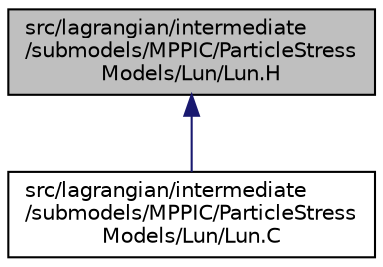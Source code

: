 digraph "src/lagrangian/intermediate/submodels/MPPIC/ParticleStressModels/Lun/Lun.H"
{
  bgcolor="transparent";
  edge [fontname="Helvetica",fontsize="10",labelfontname="Helvetica",labelfontsize="10"];
  node [fontname="Helvetica",fontsize="10",shape=record];
  Node1 [label="src/lagrangian/intermediate\l/submodels/MPPIC/ParticleStress\lModels/Lun/Lun.H",height=0.2,width=0.4,color="black", fillcolor="grey75", style="filled", fontcolor="black"];
  Node1 -> Node2 [dir="back",color="midnightblue",fontsize="10",style="solid",fontname="Helvetica"];
  Node2 [label="src/lagrangian/intermediate\l/submodels/MPPIC/ParticleStress\lModels/Lun/Lun.C",height=0.2,width=0.4,color="black",URL="$a06944.html"];
}
